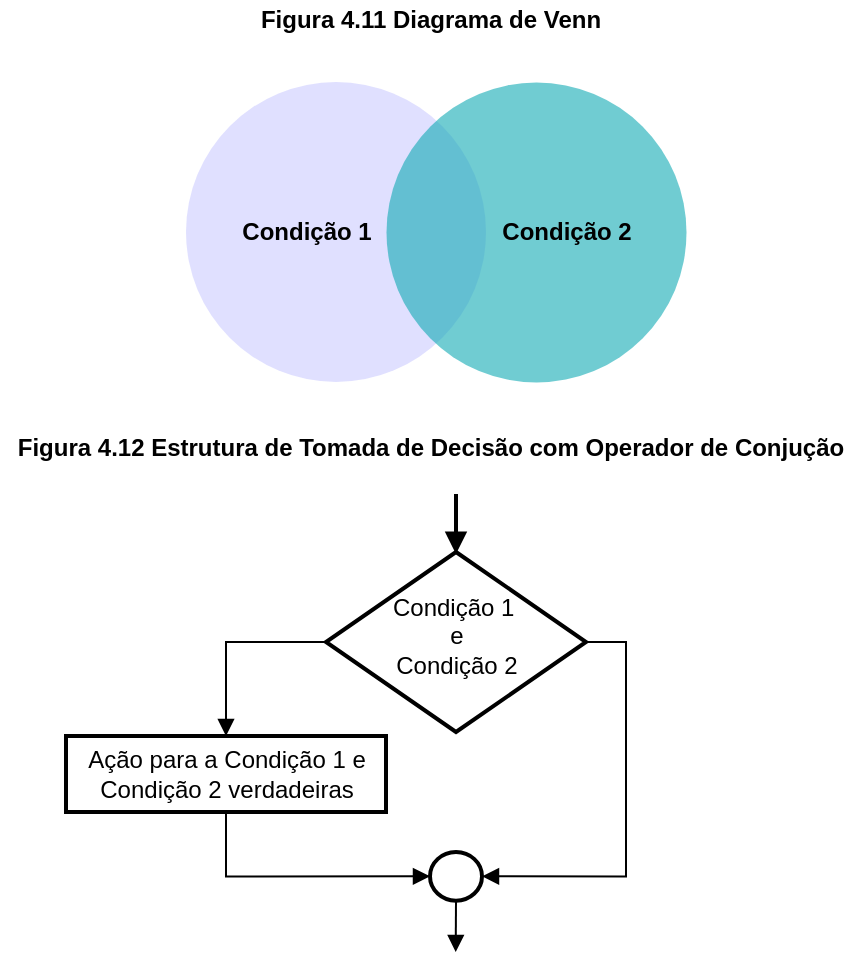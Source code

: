 <mxfile version="16.5.1" type="device"><diagram id="3228e29e-7158-1315-38df-8450db1d8a1d" name="Page-1"><mxGraphModel dx="774" dy="502" grid="1" gridSize="10" guides="1" tooltips="1" connect="1" arrows="1" fold="1" page="1" pageScale="1" pageWidth="1169" pageHeight="827" background="none" math="0" shadow="0"><root><mxCell id="0"/><mxCell id="1" parent="0"/><mxCell id="QowQbOgdEMTnLmuZzWea-21550" value="" style="endArrow=block;html=1;rounded=0;strokeWidth=2;endFill=1;" edge="1" parent="1"><mxGeometry width="50" height="50" relative="1" as="geometry"><mxPoint x="598" y="247" as="sourcePoint"/><mxPoint x="598" y="277" as="targetPoint"/></mxGeometry></mxCell><mxCell id="QowQbOgdEMTnLmuZzWea-21544" value="" style="group" vertex="1" connectable="0" parent="1"><mxGeometry x="463" y="41" width="250" height="150" as="geometry"/></mxCell><mxCell id="21532" value="" style="ellipse;fillColor=#CCCCFF;opacity=60;strokeColor=none;html=1;fontColor=#FFFFFF;" parent="QowQbOgdEMTnLmuZzWea-21544" vertex="1"><mxGeometry width="150" height="150" as="geometry"/></mxCell><mxCell id="QowQbOgdEMTnLmuZzWea-21540" value="" style="ellipse;fillColor=#12AAB5;opacity=60;strokeColor=none;html=1;fontColor=#FFFFFF;strokeWidth=0;shadow=0;gradientColor=none;" vertex="1" parent="QowQbOgdEMTnLmuZzWea-21544"><mxGeometry x="100" width="150" height="150" as="geometry"/></mxCell><mxCell id="QowQbOgdEMTnLmuZzWea-21542" value="&lt;b&gt;Condição 1&lt;/b&gt;" style="text;html=1;align=center;verticalAlign=middle;resizable=0;points=[];autosize=1;strokeColor=none;fillColor=none;" vertex="1" parent="QowQbOgdEMTnLmuZzWea-21544"><mxGeometry x="20" y="65" width="80" height="20" as="geometry"/></mxCell><mxCell id="QowQbOgdEMTnLmuZzWea-21543" value="&lt;b&gt;Condição 2&lt;/b&gt;" style="text;html=1;align=center;verticalAlign=middle;resizable=0;points=[];autosize=1;strokeColor=none;fillColor=none;" vertex="1" parent="QowQbOgdEMTnLmuZzWea-21544"><mxGeometry x="150" y="65" width="80" height="20" as="geometry"/></mxCell><mxCell id="QowQbOgdEMTnLmuZzWea-21545" value="&lt;b&gt;Figura 4.11 Diagrama de Venn&lt;/b&gt;" style="text;html=1;align=center;verticalAlign=middle;resizable=0;points=[];autosize=1;strokeColor=none;fillColor=none;" vertex="1" parent="1"><mxGeometry x="490" width="190" height="20" as="geometry"/></mxCell><mxCell id="QowQbOgdEMTnLmuZzWea-21546" value="&lt;b&gt;Figura 4.12 Estrutura de Tomada de Decisão com Operador de Conjução&lt;/b&gt;" style="text;html=1;align=center;verticalAlign=middle;resizable=0;points=[];autosize=1;strokeColor=none;fillColor=none;" vertex="1" parent="1"><mxGeometry x="370" y="214" width="430" height="20" as="geometry"/></mxCell><mxCell id="QowQbOgdEMTnLmuZzWea-21554" style="edgeStyle=orthogonalEdgeStyle;rounded=0;orthogonalLoop=1;jettySize=auto;html=1;exitX=1;exitY=0.5;exitDx=0;exitDy=0;entryX=1;entryY=0.5;entryDx=0;entryDy=0;endArrow=block;endFill=1;strokeWidth=1;" edge="1" parent="1" source="QowQbOgdEMTnLmuZzWea-21547" target="QowQbOgdEMTnLmuZzWea-21552"><mxGeometry relative="1" as="geometry"/></mxCell><mxCell id="QowQbOgdEMTnLmuZzWea-21557" value="" style="edgeStyle=orthogonalEdgeStyle;rounded=0;orthogonalLoop=1;jettySize=auto;html=1;endArrow=block;endFill=1;strokeWidth=1;exitX=0;exitY=0.5;exitDx=0;exitDy=0;" edge="1" parent="1" source="QowQbOgdEMTnLmuZzWea-21547" target="QowQbOgdEMTnLmuZzWea-21556"><mxGeometry relative="1" as="geometry"/></mxCell><mxCell id="QowQbOgdEMTnLmuZzWea-21547" value="" style="shape=rhombus;html=1;dashed=0;whitespace=wrap;perimeter=rhombusPerimeter;shadow=0;strokeColor=default;strokeWidth=2;fillColor=#FFFFFF;gradientColor=none;" vertex="1" parent="1"><mxGeometry x="533" y="276" width="130" height="90" as="geometry"/></mxCell><mxCell id="QowQbOgdEMTnLmuZzWea-21560" style="edgeStyle=orthogonalEdgeStyle;rounded=0;orthogonalLoop=1;jettySize=auto;html=1;exitX=0.5;exitY=1;exitDx=0;exitDy=0;endArrow=block;endFill=1;strokeWidth=1;" edge="1" parent="1" source="QowQbOgdEMTnLmuZzWea-21552"><mxGeometry relative="1" as="geometry"><mxPoint x="597.857" y="476" as="targetPoint"/></mxGeometry></mxCell><mxCell id="QowQbOgdEMTnLmuZzWea-21552" value="" style="ellipse;whiteSpace=wrap;html=1;fillColor=#FFFFFF;dashed=0;shadow=0;strokeWidth=2;gradientColor=none;" vertex="1" parent="1"><mxGeometry x="585" y="426" width="26" height="24.33" as="geometry"/></mxCell><mxCell id="QowQbOgdEMTnLmuZzWea-21559" style="edgeStyle=orthogonalEdgeStyle;rounded=0;orthogonalLoop=1;jettySize=auto;html=1;exitX=0.5;exitY=1;exitDx=0;exitDy=0;entryX=0;entryY=0.5;entryDx=0;entryDy=0;endArrow=block;endFill=1;strokeWidth=1;" edge="1" parent="1" source="QowQbOgdEMTnLmuZzWea-21556" target="QowQbOgdEMTnLmuZzWea-21552"><mxGeometry relative="1" as="geometry"/></mxCell><mxCell id="QowQbOgdEMTnLmuZzWea-21556" value="" style="whiteSpace=wrap;html=1;fillColor=#FFFFFF;dashed=0;shadow=0;strokeWidth=2;gradientColor=none;" vertex="1" parent="1"><mxGeometry x="403" y="368" width="160" height="38" as="geometry"/></mxCell><mxCell id="QowQbOgdEMTnLmuZzWea-21558" value="Ação para a Condição 1 e&lt;br&gt;Condição 2 verdadeiras" style="text;html=1;align=center;verticalAlign=middle;resizable=0;points=[];autosize=1;strokeColor=none;fillColor=none;" vertex="1" parent="1"><mxGeometry x="408" y="372" width="150" height="30" as="geometry"/></mxCell><mxCell id="QowQbOgdEMTnLmuZzWea-21561" value="Condição 1&amp;nbsp;&lt;br&gt;e&lt;br&gt;Condição 2" style="text;html=1;align=center;verticalAlign=middle;resizable=0;points=[];autosize=1;strokeColor=none;fillColor=none;" vertex="1" parent="1"><mxGeometry x="558" y="293" width="80" height="50" as="geometry"/></mxCell></root></mxGraphModel></diagram></mxfile>